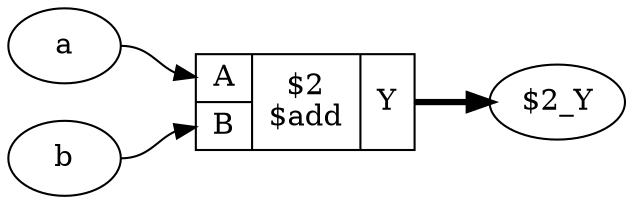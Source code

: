 digraph "example" {
rankdir="LR";
remincross=true;
v0 [ label="a" ];
v1 [ label="b" ];
v2 [ label="$2_Y" ];
c4 [ shape=record, label="{{<p1> A|<p2> B}|$2\n$add|{<p3> Y}}" ];
v0:e -> c4:p1:w [color="black", label=""];
v1:e -> c4:p2:w [color="black", label=""];
c4:p3:e -> v2:w [color="black", style="setlinewidth(3)", label=""];
}

